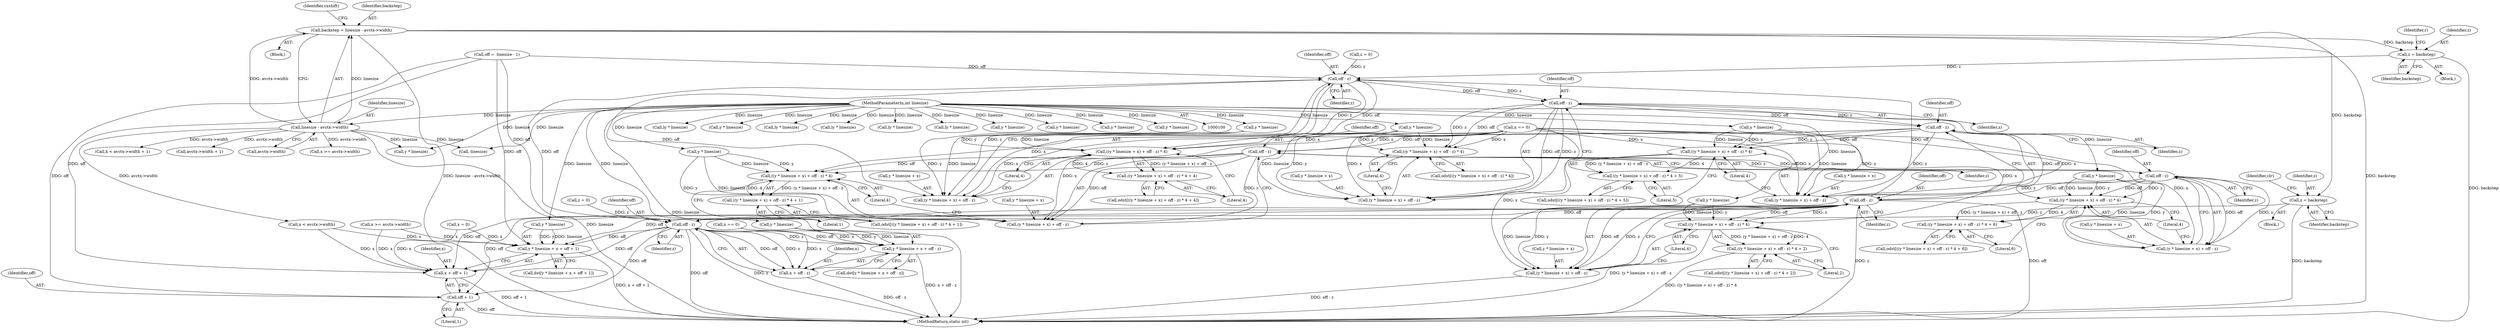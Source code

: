 digraph "0_FFmpeg_7ac5067146613997bb38442cb022d7f41321a706@integer" {
"1000150" [label="(Call,backstep = linesize - avctx->width)"];
"1000152" [label="(Call,linesize - avctx->width)"];
"1000103" [label="(MethodParameterIn,int linesize)"];
"1000750" [label="(Call,z = backstep)"];
"1000781" [label="(Call,off - z)"];
"1000774" [label="(Call,((y * linesize + x) + off - z) * 4)"];
"1000773" [label="(Call,((y * linesize + x) + off - z) * 4 + 4)"];
"1000775" [label="(Call,(y * linesize + x) + off - z)"];
"1000795" [label="(Call,off - z)"];
"1000788" [label="(Call,((y * linesize + x) + off - z) * 4)"];
"1000789" [label="(Call,(y * linesize + x) + off - z)"];
"1000824" [label="(Call,off - z)"];
"1000817" [label="(Call,((y * linesize + x) + off - z) * 4)"];
"1000816" [label="(Call,((y * linesize + x) + off - z) * 4 + 5)"];
"1000818" [label="(Call,(y * linesize + x) + off - z)"];
"1000839" [label="(Call,off - z)"];
"1000832" [label="(Call,((y * linesize + x) + off - z) * 4)"];
"1000831" [label="(Call,((y * linesize + x) + off - z) * 4 + 1)"];
"1000833" [label="(Call,(y * linesize + x) + off - z)"];
"1000869" [label="(Call,off - z)"];
"1000862" [label="(Call,((y * linesize + x) + off - z) * 4)"];
"1000861" [label="(Call,((y * linesize + x) + off - z) * 4 + 6)"];
"1000863" [label="(Call,(y * linesize + x) + off - z)"];
"1000884" [label="(Call,off - z)"];
"1000673" [label="(Call,y * linesize + x + off + 1)"];
"1000677" [label="(Call,x + off + 1)"];
"1000679" [label="(Call,off + 1)"];
"1000877" [label="(Call,((y * linesize + x) + off - z) * 4)"];
"1000876" [label="(Call,((y * linesize + x) + off - z) * 4 + 2)"];
"1000878" [label="(Call,(y * linesize + x) + off - z)"];
"1000986" [label="(Call,off - z)"];
"1000980" [label="(Call,y * linesize + x + off - z)"];
"1000984" [label="(Call,x + off - z)"];
"1000968" [label="(Call,z = backstep)"];
"1000797" [label="(Identifier,z)"];
"1000681" [label="(Literal,1)"];
"1000864" [label="(Call,y * linesize + x)"];
"1000834" [label="(Call,y * linesize + x)"];
"1000798" [label="(Literal,4)"];
"1000180" [label="(Call,avctx->width + 1)"];
"1000873" [label="(Literal,6)"];
"1000884" [label="(Call,off - z)"];
"1000680" [label="(Identifier,off)"];
"1000686" [label="(Call,y * linesize)"];
"1000829" [label="(Call,odst[((y * linesize + x) + off - z) * 4 + 1])"];
"1000977" [label="(Identifier,clr)"];
"1000819" [label="(Call,y * linesize + x)"];
"1000852" [label="(Call,ly * linesize)"];
"1000839" [label="(Call,off - z)"];
"1000789" [label="(Call,(y * linesize + x) + off - z)"];
"1000752" [label="(Identifier,backstep)"];
"1000833" [label="(Call,(y * linesize + x) + off - z)"];
"1000988" [label="(Identifier,z)"];
"1000791" [label="(Call,y * linesize)"];
"1000771" [label="(Call,odst[((y * linesize + x) + off - z) * 4 + 4])"];
"1000749" [label="(Block,)"];
"1000986" [label="(Call,off - z)"];
"1000154" [label="(Call,avctx->width)"];
"1000103" [label="(MethodParameterIn,int linesize)"];
"1000871" [label="(Identifier,z)"];
"1000104" [label="(Block,)"];
"1000153" [label="(Identifier,linesize)"];
"1000785" [label="(Literal,4)"];
"1000887" [label="(Literal,4)"];
"1000776" [label="(Call,y * linesize + x)"];
"1000751" [label="(Identifier,z)"];
"1000968" [label="(Call,z = backstep)"];
"1000645" [label="(Call,ly * linesize)"];
"1000356" [label="(Call,x >= avctx->width)"];
"1000816" [label="(Call,((y * linesize + x) + off - z) * 4 + 5)"];
"1000178" [label="(Call,k < avctx->width + 1)"];
"1000980" [label="(Call,y * linesize + x + off - z)"];
"1000874" [label="(Call,odst[((y * linesize + x) + off - z) * 4 + 2])"];
"1000788" [label="(Call,((y * linesize + x) + off - z) * 4)"];
"1000677" [label="(Call,x + off + 1)"];
"1000774" [label="(Call,((y * linesize + x) + off - z) * 4)"];
"1000746" [label="(Call,x == 0)"];
"1000150" [label="(Call,backstep = linesize - avctx->width)"];
"1000831" [label="(Call,((y * linesize + x) + off - z) * 4 + 1)"];
"1000878" [label="(Call,(y * linesize + x) + off - z)"];
"1000370" [label="(Call,-linesize)"];
"1000825" [label="(Identifier,off)"];
"1000159" [label="(Identifier,cxshift)"];
"1000863" [label="(Call,(y * linesize + x) + off - z)"];
"1000964" [label="(Call,x == 0)"];
"1000671" [label="(Call,dst[y * linesize + x + off + 1])"];
"1000674" [label="(Call,y * linesize)"];
"1000869" [label="(Call,off - z)"];
"1000750" [label="(Call,z = backstep)"];
"1000765" [label="(Call,ly * linesize)"];
"1000807" [label="(Call,ly * linesize)"];
"1000967" [label="(Block,)"];
"1000859" [label="(Call,odst[((y * linesize + x) + off - z) * 4 + 6])"];
"1000835" [label="(Call,y * linesize)"];
"1000888" [label="(Literal,2)"];
"1000969" [label="(Identifier,z)"];
"1000777" [label="(Call,y * linesize)"];
"1000151" [label="(Identifier,backstep)"];
"1000814" [label="(Call,odst[((y * linesize + x) + off - z) * 4 + 5])"];
"1000616" [label="(Call,ly * linesize)"];
"1000877" [label="(Call,((y * linesize + x) + off - z) * 4)"];
"1000564" [label="(Call,y * linesize)"];
"1000840" [label="(Identifier,off)"];
"1000842" [label="(Literal,4)"];
"1000886" [label="(Identifier,z)"];
"1000342" [label="(Call,y * linesize)"];
"1000818" [label="(Call,(y * linesize + x) + off - z)"];
"1000970" [label="(Identifier,backstep)"];
"1000876" [label="(Call,((y * linesize + x) + off - z) * 4 + 2)"];
"1000824" [label="(Call,off - z)"];
"1000872" [label="(Literal,4)"];
"1000673" [label="(Call,y * linesize + x + off + 1)"];
"1000609" [label="(Call,y * linesize)"];
"1000862" [label="(Call,((y * linesize + x) + off - z) * 4)"];
"1000832" [label="(Call,((y * linesize + x) + off - z) * 4)"];
"1000885" [label="(Identifier,off)"];
"1000783" [label="(Identifier,z)"];
"1000706" [label="(Call,x = 0)"];
"1000700" [label="(Call,x >= avctx->width)"];
"1000820" [label="(Call,y * linesize)"];
"1000993" [label="(Call,y * linesize)"];
"1000773" [label="(Call,((y * linesize + x) + off - z) * 4 + 4)"];
"1000826" [label="(Identifier,z)"];
"1000781" [label="(Call,off - z)"];
"1000828" [label="(Literal,5)"];
"1000973" [label="(Call,z = 0)"];
"1000786" [label="(Call,odst[((y * linesize + x) + off - z) * 4])"];
"1000796" [label="(Identifier,off)"];
"1000827" [label="(Literal,4)"];
"1000987" [label="(Identifier,off)"];
"1000978" [label="(Call,dst[y * linesize + x + off - z])"];
"1000775" [label="(Call,(y * linesize + x) + off - z)"];
"1000843" [label="(Literal,1)"];
"1000985" [label="(Identifier,x)"];
"1000784" [label="(Literal,4)"];
"1000759" [label="(Identifier,r)"];
"1000865" [label="(Call,y * linesize)"];
"1000790" [label="(Call,y * linesize + x)"];
"1000880" [label="(Call,y * linesize)"];
"1000910" [label="(Call,y * linesize)"];
"1000152" [label="(Call,linesize - avctx->width)"];
"1000679" [label="(Call,off + 1)"];
"1000367" [label="(Call,off = -linesize - 1)"];
"1000817" [label="(Call,((y * linesize + x) + off - z) * 4)"];
"1000378" [label="(Call,x < avctx->width)"];
"1001058" [label="(MethodReturn,static int)"];
"1000678" [label="(Identifier,x)"];
"1000795" [label="(Call,off - z)"];
"1000981" [label="(Call,y * linesize)"];
"1000782" [label="(Identifier,off)"];
"1000841" [label="(Identifier,z)"];
"1000861" [label="(Call,((y * linesize + x) + off - z) * 4 + 6)"];
"1000755" [label="(Call,z = 0)"];
"1000879" [label="(Call,y * linesize + x)"];
"1000870" [label="(Identifier,off)"];
"1000984" [label="(Call,x + off - z)"];
"1000150" -> "1000104"  [label="AST: "];
"1000150" -> "1000152"  [label="CFG: "];
"1000151" -> "1000150"  [label="AST: "];
"1000152" -> "1000150"  [label="AST: "];
"1000159" -> "1000150"  [label="CFG: "];
"1000150" -> "1001058"  [label="DDG: backstep"];
"1000150" -> "1001058"  [label="DDG: linesize - avctx->width"];
"1000152" -> "1000150"  [label="DDG: linesize"];
"1000152" -> "1000150"  [label="DDG: avctx->width"];
"1000150" -> "1000750"  [label="DDG: backstep"];
"1000150" -> "1000968"  [label="DDG: backstep"];
"1000152" -> "1000154"  [label="CFG: "];
"1000153" -> "1000152"  [label="AST: "];
"1000154" -> "1000152"  [label="AST: "];
"1000152" -> "1001058"  [label="DDG: linesize"];
"1000103" -> "1000152"  [label="DDG: linesize"];
"1000152" -> "1000178"  [label="DDG: avctx->width"];
"1000152" -> "1000180"  [label="DDG: avctx->width"];
"1000152" -> "1000342"  [label="DDG: linesize"];
"1000152" -> "1000356"  [label="DDG: avctx->width"];
"1000152" -> "1000370"  [label="DDG: linesize"];
"1000152" -> "1000378"  [label="DDG: avctx->width"];
"1000103" -> "1000100"  [label="AST: "];
"1000103" -> "1001058"  [label="DDG: linesize"];
"1000103" -> "1000342"  [label="DDG: linesize"];
"1000103" -> "1000370"  [label="DDG: linesize"];
"1000103" -> "1000564"  [label="DDG: linesize"];
"1000103" -> "1000609"  [label="DDG: linesize"];
"1000103" -> "1000616"  [label="DDG: linesize"];
"1000103" -> "1000645"  [label="DDG: linesize"];
"1000103" -> "1000674"  [label="DDG: linesize"];
"1000103" -> "1000686"  [label="DDG: linesize"];
"1000103" -> "1000765"  [label="DDG: linesize"];
"1000103" -> "1000777"  [label="DDG: linesize"];
"1000103" -> "1000791"  [label="DDG: linesize"];
"1000103" -> "1000807"  [label="DDG: linesize"];
"1000103" -> "1000820"  [label="DDG: linesize"];
"1000103" -> "1000835"  [label="DDG: linesize"];
"1000103" -> "1000852"  [label="DDG: linesize"];
"1000103" -> "1000865"  [label="DDG: linesize"];
"1000103" -> "1000880"  [label="DDG: linesize"];
"1000103" -> "1000910"  [label="DDG: linesize"];
"1000103" -> "1000981"  [label="DDG: linesize"];
"1000103" -> "1000993"  [label="DDG: linesize"];
"1000750" -> "1000749"  [label="AST: "];
"1000750" -> "1000752"  [label="CFG: "];
"1000751" -> "1000750"  [label="AST: "];
"1000752" -> "1000750"  [label="AST: "];
"1000759" -> "1000750"  [label="CFG: "];
"1000750" -> "1001058"  [label="DDG: backstep"];
"1000750" -> "1000781"  [label="DDG: z"];
"1000781" -> "1000775"  [label="AST: "];
"1000781" -> "1000783"  [label="CFG: "];
"1000782" -> "1000781"  [label="AST: "];
"1000783" -> "1000781"  [label="AST: "];
"1000775" -> "1000781"  [label="CFG: "];
"1000781" -> "1000774"  [label="DDG: off"];
"1000781" -> "1000774"  [label="DDG: z"];
"1000781" -> "1000775"  [label="DDG: off"];
"1000781" -> "1000775"  [label="DDG: z"];
"1000884" -> "1000781"  [label="DDG: off"];
"1000367" -> "1000781"  [label="DDG: off"];
"1000986" -> "1000781"  [label="DDG: off"];
"1000755" -> "1000781"  [label="DDG: z"];
"1000781" -> "1000795"  [label="DDG: off"];
"1000781" -> "1000795"  [label="DDG: z"];
"1000774" -> "1000773"  [label="AST: "];
"1000774" -> "1000784"  [label="CFG: "];
"1000775" -> "1000774"  [label="AST: "];
"1000784" -> "1000774"  [label="AST: "];
"1000785" -> "1000774"  [label="CFG: "];
"1000774" -> "1000773"  [label="DDG: (y * linesize + x) + off - z"];
"1000774" -> "1000773"  [label="DDG: 4"];
"1000777" -> "1000774"  [label="DDG: y"];
"1000777" -> "1000774"  [label="DDG: linesize"];
"1000746" -> "1000774"  [label="DDG: x"];
"1000773" -> "1000771"  [label="AST: "];
"1000773" -> "1000785"  [label="CFG: "];
"1000785" -> "1000773"  [label="AST: "];
"1000771" -> "1000773"  [label="CFG: "];
"1000776" -> "1000775"  [label="AST: "];
"1000784" -> "1000775"  [label="CFG: "];
"1000777" -> "1000775"  [label="DDG: y"];
"1000777" -> "1000775"  [label="DDG: linesize"];
"1000746" -> "1000775"  [label="DDG: x"];
"1000795" -> "1000789"  [label="AST: "];
"1000795" -> "1000797"  [label="CFG: "];
"1000796" -> "1000795"  [label="AST: "];
"1000797" -> "1000795"  [label="AST: "];
"1000789" -> "1000795"  [label="CFG: "];
"1000795" -> "1000788"  [label="DDG: off"];
"1000795" -> "1000788"  [label="DDG: z"];
"1000795" -> "1000789"  [label="DDG: off"];
"1000795" -> "1000789"  [label="DDG: z"];
"1000795" -> "1000824"  [label="DDG: off"];
"1000795" -> "1000824"  [label="DDG: z"];
"1000788" -> "1000786"  [label="AST: "];
"1000788" -> "1000798"  [label="CFG: "];
"1000789" -> "1000788"  [label="AST: "];
"1000798" -> "1000788"  [label="AST: "];
"1000786" -> "1000788"  [label="CFG: "];
"1000791" -> "1000788"  [label="DDG: y"];
"1000791" -> "1000788"  [label="DDG: linesize"];
"1000746" -> "1000788"  [label="DDG: x"];
"1000790" -> "1000789"  [label="AST: "];
"1000798" -> "1000789"  [label="CFG: "];
"1000791" -> "1000789"  [label="DDG: y"];
"1000791" -> "1000789"  [label="DDG: linesize"];
"1000746" -> "1000789"  [label="DDG: x"];
"1000824" -> "1000818"  [label="AST: "];
"1000824" -> "1000826"  [label="CFG: "];
"1000825" -> "1000824"  [label="AST: "];
"1000826" -> "1000824"  [label="AST: "];
"1000818" -> "1000824"  [label="CFG: "];
"1000824" -> "1000817"  [label="DDG: off"];
"1000824" -> "1000817"  [label="DDG: z"];
"1000824" -> "1000818"  [label="DDG: off"];
"1000824" -> "1000818"  [label="DDG: z"];
"1000824" -> "1000839"  [label="DDG: off"];
"1000824" -> "1000839"  [label="DDG: z"];
"1000817" -> "1000816"  [label="AST: "];
"1000817" -> "1000827"  [label="CFG: "];
"1000818" -> "1000817"  [label="AST: "];
"1000827" -> "1000817"  [label="AST: "];
"1000828" -> "1000817"  [label="CFG: "];
"1000817" -> "1000816"  [label="DDG: (y * linesize + x) + off - z"];
"1000817" -> "1000816"  [label="DDG: 4"];
"1000820" -> "1000817"  [label="DDG: y"];
"1000820" -> "1000817"  [label="DDG: linesize"];
"1000746" -> "1000817"  [label="DDG: x"];
"1000816" -> "1000814"  [label="AST: "];
"1000816" -> "1000828"  [label="CFG: "];
"1000828" -> "1000816"  [label="AST: "];
"1000814" -> "1000816"  [label="CFG: "];
"1000819" -> "1000818"  [label="AST: "];
"1000827" -> "1000818"  [label="CFG: "];
"1000820" -> "1000818"  [label="DDG: y"];
"1000820" -> "1000818"  [label="DDG: linesize"];
"1000746" -> "1000818"  [label="DDG: x"];
"1000839" -> "1000833"  [label="AST: "];
"1000839" -> "1000841"  [label="CFG: "];
"1000840" -> "1000839"  [label="AST: "];
"1000841" -> "1000839"  [label="AST: "];
"1000833" -> "1000839"  [label="CFG: "];
"1000839" -> "1000832"  [label="DDG: off"];
"1000839" -> "1000832"  [label="DDG: z"];
"1000839" -> "1000833"  [label="DDG: off"];
"1000839" -> "1000833"  [label="DDG: z"];
"1000839" -> "1000869"  [label="DDG: off"];
"1000839" -> "1000869"  [label="DDG: z"];
"1000832" -> "1000831"  [label="AST: "];
"1000832" -> "1000842"  [label="CFG: "];
"1000833" -> "1000832"  [label="AST: "];
"1000842" -> "1000832"  [label="AST: "];
"1000843" -> "1000832"  [label="CFG: "];
"1000832" -> "1000831"  [label="DDG: (y * linesize + x) + off - z"];
"1000832" -> "1000831"  [label="DDG: 4"];
"1000835" -> "1000832"  [label="DDG: y"];
"1000835" -> "1000832"  [label="DDG: linesize"];
"1000746" -> "1000832"  [label="DDG: x"];
"1000831" -> "1000829"  [label="AST: "];
"1000831" -> "1000843"  [label="CFG: "];
"1000843" -> "1000831"  [label="AST: "];
"1000829" -> "1000831"  [label="CFG: "];
"1000834" -> "1000833"  [label="AST: "];
"1000842" -> "1000833"  [label="CFG: "];
"1000835" -> "1000833"  [label="DDG: y"];
"1000835" -> "1000833"  [label="DDG: linesize"];
"1000746" -> "1000833"  [label="DDG: x"];
"1000869" -> "1000863"  [label="AST: "];
"1000869" -> "1000871"  [label="CFG: "];
"1000870" -> "1000869"  [label="AST: "];
"1000871" -> "1000869"  [label="AST: "];
"1000863" -> "1000869"  [label="CFG: "];
"1000869" -> "1000862"  [label="DDG: off"];
"1000869" -> "1000862"  [label="DDG: z"];
"1000869" -> "1000863"  [label="DDG: off"];
"1000869" -> "1000863"  [label="DDG: z"];
"1000869" -> "1000884"  [label="DDG: off"];
"1000869" -> "1000884"  [label="DDG: z"];
"1000862" -> "1000861"  [label="AST: "];
"1000862" -> "1000872"  [label="CFG: "];
"1000863" -> "1000862"  [label="AST: "];
"1000872" -> "1000862"  [label="AST: "];
"1000873" -> "1000862"  [label="CFG: "];
"1000862" -> "1000861"  [label="DDG: (y * linesize + x) + off - z"];
"1000862" -> "1000861"  [label="DDG: 4"];
"1000865" -> "1000862"  [label="DDG: y"];
"1000865" -> "1000862"  [label="DDG: linesize"];
"1000746" -> "1000862"  [label="DDG: x"];
"1000861" -> "1000859"  [label="AST: "];
"1000861" -> "1000873"  [label="CFG: "];
"1000873" -> "1000861"  [label="AST: "];
"1000859" -> "1000861"  [label="CFG: "];
"1000864" -> "1000863"  [label="AST: "];
"1000872" -> "1000863"  [label="CFG: "];
"1000865" -> "1000863"  [label="DDG: y"];
"1000865" -> "1000863"  [label="DDG: linesize"];
"1000746" -> "1000863"  [label="DDG: x"];
"1000884" -> "1000878"  [label="AST: "];
"1000884" -> "1000886"  [label="CFG: "];
"1000885" -> "1000884"  [label="AST: "];
"1000886" -> "1000884"  [label="AST: "];
"1000878" -> "1000884"  [label="CFG: "];
"1000884" -> "1001058"  [label="DDG: off"];
"1000884" -> "1001058"  [label="DDG: z"];
"1000884" -> "1000673"  [label="DDG: off"];
"1000884" -> "1000677"  [label="DDG: off"];
"1000884" -> "1000679"  [label="DDG: off"];
"1000884" -> "1000877"  [label="DDG: off"];
"1000884" -> "1000877"  [label="DDG: z"];
"1000884" -> "1000878"  [label="DDG: off"];
"1000884" -> "1000878"  [label="DDG: z"];
"1000884" -> "1000986"  [label="DDG: off"];
"1000673" -> "1000671"  [label="AST: "];
"1000673" -> "1000677"  [label="CFG: "];
"1000674" -> "1000673"  [label="AST: "];
"1000677" -> "1000673"  [label="AST: "];
"1000671" -> "1000673"  [label="CFG: "];
"1000673" -> "1001058"  [label="DDG: x + off + 1"];
"1000674" -> "1000673"  [label="DDG: y"];
"1000674" -> "1000673"  [label="DDG: linesize"];
"1000700" -> "1000673"  [label="DDG: x"];
"1000378" -> "1000673"  [label="DDG: x"];
"1000706" -> "1000673"  [label="DDG: x"];
"1000367" -> "1000673"  [label="DDG: off"];
"1000986" -> "1000673"  [label="DDG: off"];
"1000677" -> "1000679"  [label="CFG: "];
"1000678" -> "1000677"  [label="AST: "];
"1000679" -> "1000677"  [label="AST: "];
"1000677" -> "1001058"  [label="DDG: off + 1"];
"1000700" -> "1000677"  [label="DDG: x"];
"1000378" -> "1000677"  [label="DDG: x"];
"1000706" -> "1000677"  [label="DDG: x"];
"1000367" -> "1000677"  [label="DDG: off"];
"1000986" -> "1000677"  [label="DDG: off"];
"1000679" -> "1000681"  [label="CFG: "];
"1000680" -> "1000679"  [label="AST: "];
"1000681" -> "1000679"  [label="AST: "];
"1000679" -> "1001058"  [label="DDG: off"];
"1000367" -> "1000679"  [label="DDG: off"];
"1000986" -> "1000679"  [label="DDG: off"];
"1000877" -> "1000876"  [label="AST: "];
"1000877" -> "1000887"  [label="CFG: "];
"1000878" -> "1000877"  [label="AST: "];
"1000887" -> "1000877"  [label="AST: "];
"1000888" -> "1000877"  [label="CFG: "];
"1000877" -> "1001058"  [label="DDG: (y * linesize + x) + off - z"];
"1000877" -> "1000876"  [label="DDG: (y * linesize + x) + off - z"];
"1000877" -> "1000876"  [label="DDG: 4"];
"1000880" -> "1000877"  [label="DDG: y"];
"1000880" -> "1000877"  [label="DDG: linesize"];
"1000746" -> "1000877"  [label="DDG: x"];
"1000876" -> "1000874"  [label="AST: "];
"1000876" -> "1000888"  [label="CFG: "];
"1000888" -> "1000876"  [label="AST: "];
"1000874" -> "1000876"  [label="CFG: "];
"1000876" -> "1001058"  [label="DDG: ((y * linesize + x) + off - z) * 4"];
"1000879" -> "1000878"  [label="AST: "];
"1000887" -> "1000878"  [label="CFG: "];
"1000878" -> "1001058"  [label="DDG: off - z"];
"1000880" -> "1000878"  [label="DDG: y"];
"1000880" -> "1000878"  [label="DDG: linesize"];
"1000746" -> "1000878"  [label="DDG: x"];
"1000986" -> "1000984"  [label="AST: "];
"1000986" -> "1000988"  [label="CFG: "];
"1000987" -> "1000986"  [label="AST: "];
"1000988" -> "1000986"  [label="AST: "];
"1000984" -> "1000986"  [label="CFG: "];
"1000986" -> "1001058"  [label="DDG: z"];
"1000986" -> "1001058"  [label="DDG: off"];
"1000986" -> "1000980"  [label="DDG: off"];
"1000986" -> "1000980"  [label="DDG: z"];
"1000986" -> "1000984"  [label="DDG: off"];
"1000986" -> "1000984"  [label="DDG: z"];
"1000367" -> "1000986"  [label="DDG: off"];
"1000968" -> "1000986"  [label="DDG: z"];
"1000973" -> "1000986"  [label="DDG: z"];
"1000980" -> "1000978"  [label="AST: "];
"1000980" -> "1000984"  [label="CFG: "];
"1000981" -> "1000980"  [label="AST: "];
"1000984" -> "1000980"  [label="AST: "];
"1000978" -> "1000980"  [label="CFG: "];
"1000980" -> "1001058"  [label="DDG: x + off - z"];
"1000981" -> "1000980"  [label="DDG: y"];
"1000981" -> "1000980"  [label="DDG: linesize"];
"1000964" -> "1000980"  [label="DDG: x"];
"1000985" -> "1000984"  [label="AST: "];
"1000984" -> "1001058"  [label="DDG: off - z"];
"1000964" -> "1000984"  [label="DDG: x"];
"1000968" -> "1000967"  [label="AST: "];
"1000968" -> "1000970"  [label="CFG: "];
"1000969" -> "1000968"  [label="AST: "];
"1000970" -> "1000968"  [label="AST: "];
"1000977" -> "1000968"  [label="CFG: "];
"1000968" -> "1001058"  [label="DDG: backstep"];
}
